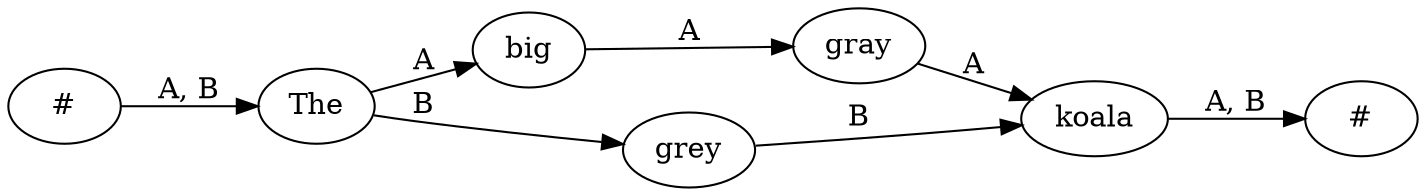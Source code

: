 digraph {
	graph [rankdir=LR]
		1 [label="#"]
		2 [label=big]
		3 [label=koala]
		4 [label=grey]
		5 [label=gray]
		6 [label="#"]
		7 [label=The]
			1 -> 7 [label="A, B"]
			2 -> 5 [label=A]
			3 -> 6 [label="A, B"]
			4 -> 3 [label=B]
			5 -> 3 [label=A]
			7 -> 4 [label=B]
			7 -> 2 [label=A]
}